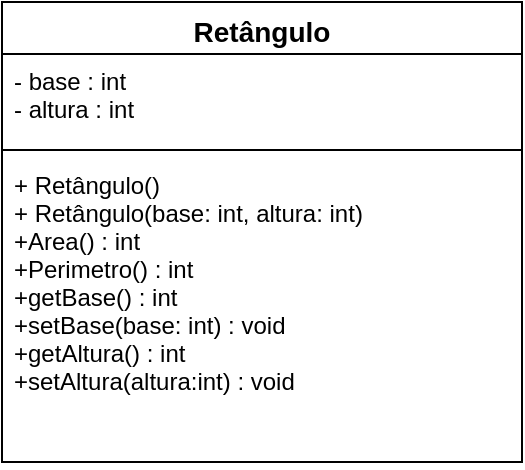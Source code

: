 <mxfile version="13.6.5" type="device"><diagram id="p4FOCIZX9AtDyG1ikDqW" name="Page-1"><mxGraphModel dx="599" dy="310" grid="1" gridSize="10" guides="1" tooltips="1" connect="1" arrows="1" fold="1" page="1" pageScale="1" pageWidth="827" pageHeight="1169" math="0" shadow="0"><root><mxCell id="0"/><mxCell id="1" parent="0"/><mxCell id="1IzCD4xlJn-G7wG9V3Ed-1" value="Retângulo" style="swimlane;fontStyle=1;align=center;verticalAlign=top;childLayout=stackLayout;horizontal=1;startSize=26;horizontalStack=0;resizeParent=1;resizeParentMax=0;resizeLast=0;collapsible=1;marginBottom=0;fontSize=14;" vertex="1" parent="1"><mxGeometry x="240" y="210" width="260" height="230" as="geometry"/></mxCell><mxCell id="1IzCD4xlJn-G7wG9V3Ed-2" value="- base : int&#10;- altura : int" style="text;strokeColor=none;fillColor=none;align=left;verticalAlign=top;spacingLeft=4;spacingRight=4;overflow=hidden;rotatable=0;points=[[0,0.5],[1,0.5]];portConstraint=eastwest;" vertex="1" parent="1IzCD4xlJn-G7wG9V3Ed-1"><mxGeometry y="26" width="260" height="44" as="geometry"/></mxCell><mxCell id="1IzCD4xlJn-G7wG9V3Ed-3" value="" style="line;strokeWidth=1;fillColor=none;align=left;verticalAlign=middle;spacingTop=-1;spacingLeft=3;spacingRight=3;rotatable=0;labelPosition=right;points=[];portConstraint=eastwest;" vertex="1" parent="1IzCD4xlJn-G7wG9V3Ed-1"><mxGeometry y="70" width="260" height="8" as="geometry"/></mxCell><mxCell id="1IzCD4xlJn-G7wG9V3Ed-4" value="+ Retângulo()&#10;+ Retângulo(base: int, altura: int)&#10;+Area() : int&#10;+Perimetro() : int&#10;+getBase() : int&#10;+setBase(base: int) : void&#10;+getAltura() : int&#10;+setAltura(altura:int) : void" style="text;strokeColor=none;fillColor=none;align=left;verticalAlign=top;spacingLeft=4;spacingRight=4;overflow=hidden;rotatable=0;points=[[0,0.5],[1,0.5]];portConstraint=eastwest;" vertex="1" parent="1IzCD4xlJn-G7wG9V3Ed-1"><mxGeometry y="78" width="260" height="152" as="geometry"/></mxCell></root></mxGraphModel></diagram></mxfile>